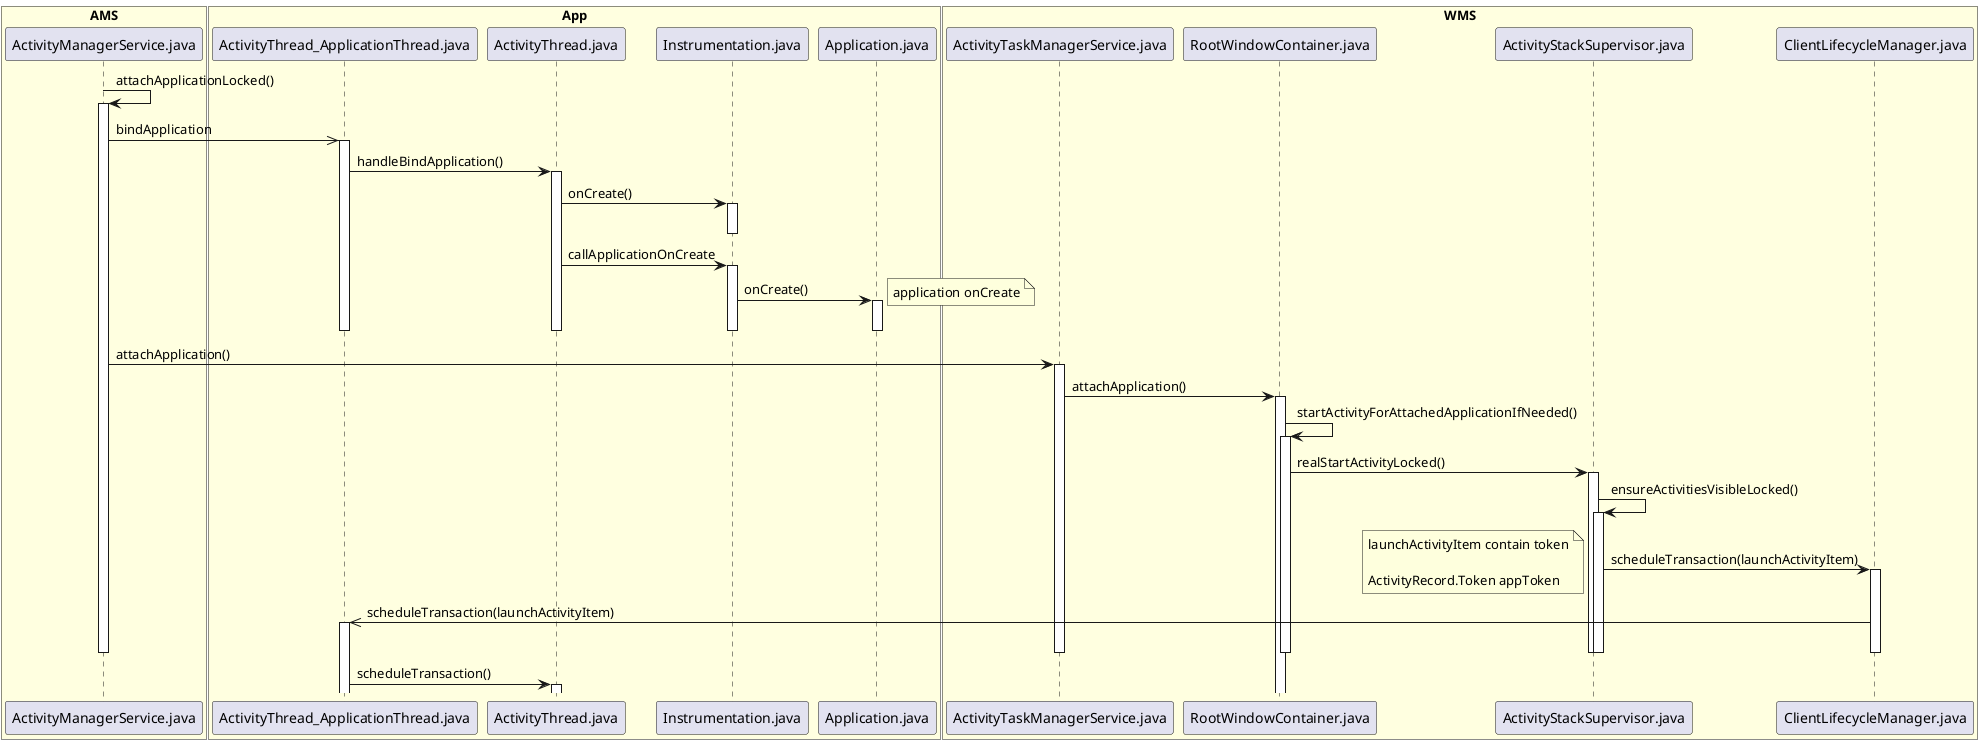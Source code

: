 @startuml

box "AMS"  #LightYellow
participant ActivityManagerService.java
end box

box "App" #LightYellow
participant ActivityThread_ApplicationThread.java
participant ActivityThread.java
participant Instrumentation.java
participant Application.java

end box

box "WMS"  #LightYellow
participant ActivityTaskManagerService.java
participant RootWindowContainer.java
participant ActivityStackSupervisor.java
participant ClientLifecycleManager.java
end box


ActivityManagerService.java -> ActivityManagerService.java:attachApplicationLocked()
activate ActivityManagerService.java

ActivityManagerService.java ->> ActivityThread_ApplicationThread.java:bindApplication
activate ActivityThread_ApplicationThread.java
ActivityThread_ApplicationThread.java -> ActivityThread.java:handleBindApplication()
activate ActivityThread.java
ActivityThread.java -> Instrumentation.java:onCreate()
activate Instrumentation.java
deactivate Instrumentation.java
ActivityThread.java -> Instrumentation.java:callApplicationOnCreate
activate Instrumentation.java
Instrumentation.java -> Application.java:onCreate()
activate Application.java
note right: application onCreate
deactivate Application.java
deactivate Instrumentation.java
deactivate ActivityThread.java
deactivate ActivityThread_ApplicationThread.java

ActivityManagerService.java -> ActivityTaskManagerService.java:attachApplication()
activate ActivityTaskManagerService.java
ActivityTaskManagerService.java -> RootWindowContainer.java:attachApplication()
activate RootWindowContainer.java
RootWindowContainer.java -> RootWindowContainer.java:startActivityForAttachedApplicationIfNeeded()
activate RootWindowContainer.java

RootWindowContainer.java -> ActivityStackSupervisor.java:realStartActivityLocked()
activate ActivityStackSupervisor.java
ActivityStackSupervisor.java -> ActivityStackSupervisor.java:ensureActivitiesVisibleLocked()
activate ActivityStackSupervisor.java
ActivityStackSupervisor.java -> ClientLifecycleManager.java:scheduleTransaction(launchActivityItem)
activate ClientLifecycleManager.java
note left
launchActivityItem contain token

ActivityRecord.Token appToken
end note
ClientLifecycleManager.java ->> ActivityThread_ApplicationThread.java:scheduleTransaction(launchActivityItem)
activate ActivityThread_ApplicationThread.java
deactivate ClientLifecycleManager.java
deactivate ActivityStackSupervisor.java
deactivate ActivityStackSupervisor.java
deactivate ActivityTaskManagerService.java
deactivate RootWindowContainer.java
deactivate ActivityManagerService.java
ActivityThread_ApplicationThread.java -> ActivityThread.java:scheduleTransaction()
activate ActivityThread.java


@enduml